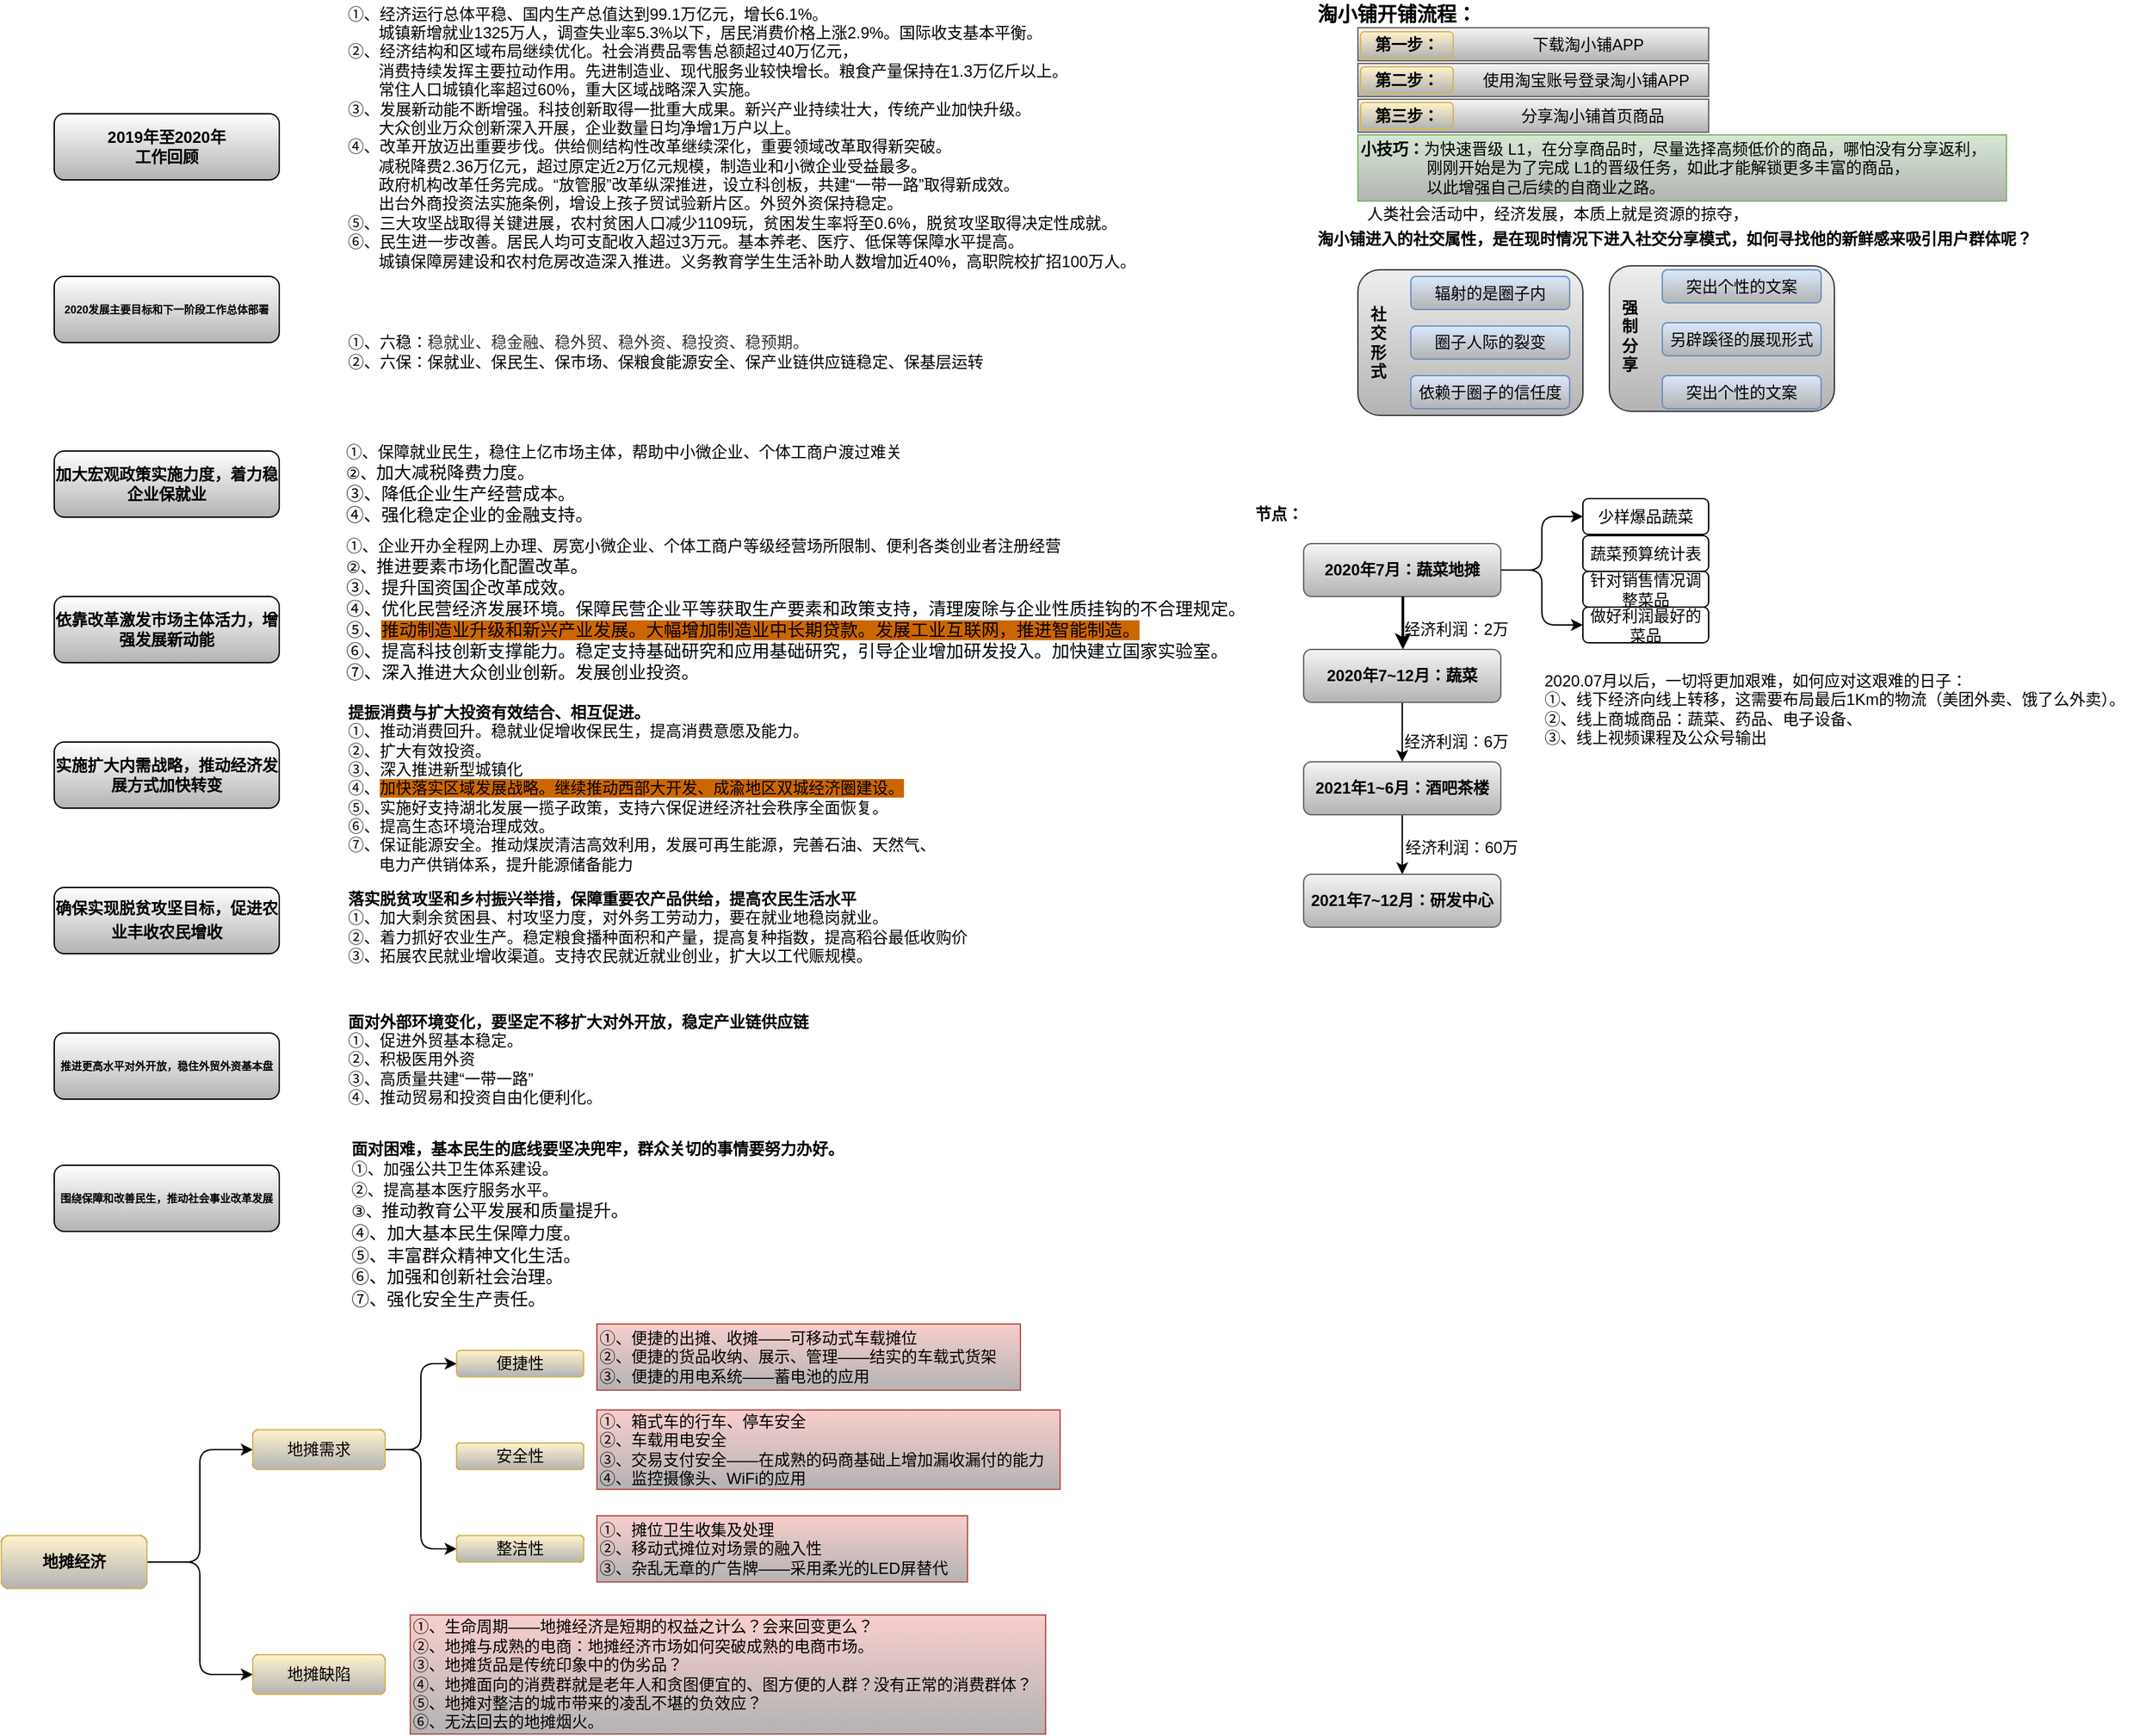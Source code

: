 <mxfile version="13.4.3" type="github">
  <diagram id="1MwcNvDsCMdtUdcm8Kb8" name="第 1 页">
    <mxGraphModel dx="1422" dy="772" grid="1" gridSize="10" guides="1" tooltips="1" connect="1" arrows="1" fold="1" page="1" pageScale="1" pageWidth="827" pageHeight="1169" math="0" shadow="0">
      <root>
        <mxCell id="0" />
        <mxCell id="1" parent="0" />
        <mxCell id="rXQscLowUKTWObVhuTJB-1" value="&amp;nbsp; &amp;nbsp; &amp;nbsp; &amp;nbsp; &amp;nbsp; &amp;nbsp; &amp;nbsp; &amp;nbsp; &amp;nbsp; &amp;nbsp; &amp;nbsp; &amp;nbsp; &amp;nbsp; &amp;nbsp;分享淘小铺首页商品" style="rounded=0;whiteSpace=wrap;html=1;fillColor=#f5f5f5;strokeColor=#666666;gradientColor=#b3b3b3;" parent="1" vertex="1">
          <mxGeometry x="1055" y="164" width="265" height="25" as="geometry" />
        </mxCell>
        <mxCell id="rXQscLowUKTWObVhuTJB-2" value="&amp;nbsp; &amp;nbsp; &amp;nbsp; &amp;nbsp; &amp;nbsp; &amp;nbsp; &amp;nbsp; &amp;nbsp; &amp;nbsp; &amp;nbsp; &amp;nbsp; &amp;nbsp; 使用淘宝账号登录淘小铺APP" style="rounded=0;whiteSpace=wrap;html=1;align=center;fillColor=#f5f5f5;strokeColor=#666666;gradientColor=#b3b3b3;" parent="1" vertex="1">
          <mxGeometry x="1055" y="137" width="265" height="25" as="geometry" />
        </mxCell>
        <mxCell id="rXQscLowUKTWObVhuTJB-3" value="&amp;nbsp; &amp;nbsp; &amp;nbsp; &amp;nbsp; &amp;nbsp; &amp;nbsp; &amp;nbsp; &amp;nbsp; &amp;nbsp; &amp;nbsp; &amp;nbsp; &amp;nbsp; &amp;nbsp;下载淘小铺APP" style="rounded=0;whiteSpace=wrap;html=1;fillColor=#f5f5f5;strokeColor=#666666;gradientColor=#b3b3b3;" parent="1" vertex="1">
          <mxGeometry x="1055" y="110" width="265" height="25" as="geometry" />
        </mxCell>
        <mxCell id="rXQscLowUKTWObVhuTJB-4" value="&lt;div&gt;&lt;div class=&quot;document&quot;&gt;&lt;h6&gt;&lt;span style=&quot;background: transparent ; letter-spacing: 0pt ; vertical-align: baseline&quot;&gt;&lt;font style=&quot;font-size: 12px&quot;&gt;2019年至2020年&lt;br&gt;工作回顾&lt;/font&gt;&lt;/span&gt;&lt;/h6&gt;&lt;/div&gt;&lt;/div&gt;" style="rounded=1;whiteSpace=wrap;html=1;gradientColor=#b3b3b3;" parent="1" vertex="1">
          <mxGeometry x="70" y="175" width="170" height="50" as="geometry" />
        </mxCell>
        <mxCell id="rXQscLowUKTWObVhuTJB-6" value="&lt;div class=&quot;document&quot;&gt;&lt;h6&gt;&lt;div&gt;&lt;div class=&quot;document&quot;&gt;&lt;/div&gt;&lt;/div&gt;&lt;/h6&gt;&lt;h6&gt;&lt;span style=&quot;font-weight: 700 ; font-style: normal ; color: rgb(0 , 0 , 0) ; background: transparent ; letter-spacing: 0pt ; vertical-align: baseline&quot;&gt;&lt;font style=&quot;font-size: 12px&quot;&gt;加大宏观政策实施力度，着力稳企业保就业&lt;/font&gt;&lt;/span&gt;&lt;/h6&gt;&lt;/div&gt;" style="rounded=1;whiteSpace=wrap;html=1;gradientColor=#b3b3b3;" parent="1" vertex="1">
          <mxGeometry x="70" y="430" width="170" height="50" as="geometry" />
        </mxCell>
        <mxCell id="rXQscLowUKTWObVhuTJB-7" value="&lt;div class=&quot;document&quot;&gt;&lt;h6&gt;&lt;div&gt;&lt;div class=&quot;document&quot;&gt;&lt;/div&gt;&lt;/div&gt;&lt;/h6&gt;&lt;h6&gt;&lt;span style=&quot;font-weight: 700 ; font-style: normal ; color: rgb(0 , 0 , 0) ; background: transparent ; letter-spacing: 0pt ; vertical-align: baseline&quot;&gt;&lt;font style=&quot;font-size: 12px&quot;&gt;依靠改革激发市场主体活力，增强发展新动能&lt;/font&gt;&lt;/span&gt;&lt;/h6&gt;&lt;/div&gt;" style="rounded=1;whiteSpace=wrap;html=1;gradientColor=#b3b3b3;" parent="1" vertex="1">
          <mxGeometry x="70" y="540" width="170" height="50" as="geometry" />
        </mxCell>
        <mxCell id="rXQscLowUKTWObVhuTJB-8" value="&lt;div class=&quot;document&quot;&gt;&lt;h6&gt;&lt;div&gt;&lt;div class=&quot;document&quot;&gt;&lt;/div&gt;&lt;/div&gt;&lt;/h6&gt;&lt;h6&gt;&lt;div&gt;&lt;div class=&quot;document&quot;&gt;&lt;/div&gt;&lt;/div&gt;&lt;/h6&gt;&lt;h6&gt;&lt;span style=&quot;font-weight: 700 ; font-style: normal ; color: rgb(0 , 0 , 0) ; background: transparent ; letter-spacing: 0pt ; vertical-align: baseline&quot;&gt;&lt;font style=&quot;font-size: 12px&quot;&gt;实施扩大内需战略，推动经济发展方式加快转变&lt;/font&gt;&lt;/span&gt;&lt;/h6&gt;&lt;/div&gt;" style="rounded=1;whiteSpace=wrap;html=1;gradientColor=#b3b3b3;" parent="1" vertex="1">
          <mxGeometry x="70" y="650" width="170" height="50" as="geometry" />
        </mxCell>
        <mxCell id="rXQscLowUKTWObVhuTJB-9" value="&lt;div class=&quot;document&quot;&gt;&lt;h6&gt;&lt;div&gt;&lt;div class=&quot;document&quot;&gt;&lt;/div&gt;&lt;/div&gt;&lt;/h6&gt;&lt;h6&gt;&lt;div&gt;&lt;div class=&quot;document&quot;&gt;&lt;/div&gt;&lt;/div&gt;&lt;/h6&gt;&lt;h6&gt;&lt;div&gt;&lt;div class=&quot;document&quot;&gt;&lt;/div&gt;&lt;/div&gt;&lt;/h6&gt;&lt;h6&gt;&lt;span style=&quot;font-weight: 700 ; font-style: normal ; color: rgb(0 , 0 , 0) ; background: transparent ; letter-spacing: 0pt ; vertical-align: baseline&quot;&gt;&lt;font style=&quot;font-size: 12px&quot;&gt;确保实现脱贫攻坚目标，促进农业丰收农民增收&lt;/font&gt;&lt;/span&gt;&lt;span style=&quot;font-size: 12pt ; font-family: &amp;#34;microsoft yahei&amp;#34; , , &amp;#34;pingfang sc&amp;#34; , &amp;#34;noto sans cjk sc&amp;#34; , &amp;#34;sf pro&amp;#34; , &amp;#34;roboto&amp;#34; , &amp;#34;droid sans&amp;#34; , &amp;#34;helvetica&amp;#34; , &amp;#34;tahoma&amp;#34; , &amp;#34;arial&amp;#34; , &amp;#34;hiragino sans gb&amp;#34; , &amp;#34;heiti sc&amp;#34; , sans-serif ; font-weight: 700 ; font-style: normal ; color: black ; background: transparent ; letter-spacing: 0pt ; vertical-align: baseline&quot;&gt;&lt;/span&gt;&lt;/h6&gt;&lt;/div&gt;" style="rounded=1;whiteSpace=wrap;html=1;gradientColor=#b3b3b3;" parent="1" vertex="1">
          <mxGeometry x="70" y="760" width="170" height="50" as="geometry" />
        </mxCell>
        <mxCell id="rXQscLowUKTWObVhuTJB-10" value="&lt;div class=&quot;document&quot;&gt;&lt;h6&gt;&lt;div&gt;&lt;div class=&quot;document&quot;&gt;&lt;/div&gt;&lt;/div&gt;&lt;/h6&gt;&lt;h6&gt;&lt;div&gt;&lt;div class=&quot;document&quot;&gt;&lt;/div&gt;&lt;/div&gt;&lt;/h6&gt;&lt;h6&gt;&lt;div&gt;&lt;div class=&quot;document&quot;&gt;&lt;/div&gt;&lt;/div&gt;&lt;/h6&gt;&lt;font style=&quot;font-size: 12px&quot;&gt;&lt;/font&gt;&lt;div&gt;&lt;div class=&quot;document&quot;&gt;&lt;h6&gt;推进更高水平对外开放，稳住外贸外资基本盘&lt;/h6&gt;&lt;/div&gt;&lt;/div&gt;&lt;/div&gt;" style="rounded=1;whiteSpace=wrap;html=1;gradientColor=#b3b3b3;" parent="1" vertex="1">
          <mxGeometry x="70" y="870" width="170" height="50" as="geometry" />
        </mxCell>
        <mxCell id="rXQscLowUKTWObVhuTJB-11" value="&lt;div class=&quot;document&quot;&gt;&lt;h6&gt;&lt;div&gt;&lt;div class=&quot;document&quot;&gt;&lt;/div&gt;&lt;/div&gt;&lt;/h6&gt;&lt;h6&gt;&lt;div&gt;&lt;div class=&quot;document&quot;&gt;&lt;/div&gt;&lt;/div&gt;&lt;/h6&gt;&lt;h6&gt;&lt;div&gt;&lt;div class=&quot;document&quot;&gt;&lt;/div&gt;&lt;/div&gt;&lt;/h6&gt;&lt;font style=&quot;font-size: 12px&quot;&gt;&lt;/font&gt;&lt;div&gt;&lt;div class=&quot;document&quot;&gt;&lt;h6&gt;围绕保障和改善民生，推动社会事业改革发展&lt;/h6&gt;&lt;/div&gt;&lt;/div&gt;&lt;/div&gt;" style="rounded=1;whiteSpace=wrap;html=1;gradientColor=#b3b3b3;" parent="1" vertex="1">
          <mxGeometry x="70" y="970" width="170" height="50" as="geometry" />
        </mxCell>
        <mxCell id="rXQscLowUKTWObVhuTJB-12" value="&amp;nbsp; &amp;nbsp;①、六稳：&lt;span style=&quot;color: rgb(51 , 51 , 51) ; font-family: &amp;#34;arial&amp;#34; ; background-color: rgb(255 , 255 , 255)&quot;&gt;&lt;font style=&quot;font-size: 12px&quot;&gt;稳就业、稳金融、稳外贸、稳外资、稳投资、稳预期。&lt;/font&gt;&lt;/span&gt;&lt;br&gt;&amp;nbsp; &amp;nbsp;②、六保：保就业、保民生、保市场、保粮食能源安全、保产业链供应链稳定、保基层运转" style="text;html=1;align=left;verticalAlign=middle;resizable=0;points=[];autosize=1;gradientColor=#b3b3b3;" parent="1" vertex="1">
          <mxGeometry x="280" y="340" width="510" height="30" as="geometry" />
        </mxCell>
        <mxCell id="rXQscLowUKTWObVhuTJB-13" value="&lt;div style=&quot;text-align: left&quot;&gt;&lt;span&gt;①、保障就业民生，稳住上亿市场主体，帮助中小微企业、个体工商户渡过难关&lt;br&gt;②、&lt;/span&gt;&lt;span style=&quot;background-color: transparent ; font-size: 10pt ; letter-spacing: 0pt ; text-indent: 42.667px&quot;&gt;加大减税降费力度。&lt;/span&gt;&lt;/div&gt;&lt;div style=&quot;text-align: left&quot;&gt;&lt;span style=&quot;background-color: transparent ; font-size: 10pt ; letter-spacing: 0pt ; text-indent: 42.667px&quot;&gt;③、&lt;/span&gt;&lt;span style=&quot;background-color: transparent ; font-size: 10pt ; letter-spacing: 0pt ; text-indent: 42.667px&quot;&gt;降低企业生产经营成本。&lt;/span&gt;&lt;/div&gt;&lt;div style=&quot;text-align: left&quot;&gt;&lt;span style=&quot;background-color: transparent ; font-size: 10pt ; letter-spacing: 0pt ; text-indent: 42.667px&quot;&gt;④、强化稳定企业的金融支持。&lt;/span&gt;&lt;/div&gt;" style="text;html=1;align=center;verticalAlign=middle;resizable=0;points=[];autosize=1;gradientColor=#b3b3b3;" parent="1" vertex="1">
          <mxGeometry x="280" y="425" width="440" height="60" as="geometry" />
        </mxCell>
        <mxCell id="rXQscLowUKTWObVhuTJB-14" value="&lt;div style=&quot;text-align: left&quot;&gt;&lt;span&gt;①、企业开办全程网上办理、房宽小微企业、个体工商户等级经营场所限制、便利各类创业者注册经营&lt;/span&gt;&lt;/div&gt;&lt;div style=&quot;text-align: left&quot;&gt;&lt;span&gt;②、&lt;/span&gt;&lt;span style=&quot;background-color: transparent ; font-size: 10pt ; letter-spacing: 0pt ; text-indent: 42.667px&quot;&gt;推进要素市场化配置改革。&lt;br&gt;③、提升国资国企改革成效。&lt;/span&gt;&lt;/div&gt;&lt;div style=&quot;text-align: left&quot;&gt;&lt;span style=&quot;background-color: transparent ; font-size: 10pt ; letter-spacing: 0pt ; text-indent: 42.667px&quot;&gt;④、优化民营经济发展环境。保障民营企业平等获取生产要素和政策支持，清理废除与企业性质挂钩的不合理规定。&lt;/span&gt;&lt;/div&gt;&lt;div style=&quot;text-align: left&quot;&gt;&lt;span style=&quot;font-size: 10pt ; letter-spacing: 0pt ; text-indent: 42.667px&quot;&gt;⑤、&lt;font style=&quot;background-color: rgb(204 , 102 , 0)&quot;&gt;推动制造业升级和新兴产业发展。大幅增加制造业中长期贷款。发展工业互联网，推进智能制造。&lt;/font&gt;&lt;br&gt;⑥、提高科技创新支撑能力。稳定支持基础研究和应用基础研究，引导企业增加研发投入。加快建立国家实验室。&lt;br&gt;⑦、深入推进大众创业创新。发展创业投资。&lt;/span&gt;&lt;/div&gt;" style="text;html=1;align=center;verticalAlign=middle;resizable=0;points=[];autosize=1;gradientColor=#b3b3b3;" parent="1" vertex="1">
          <mxGeometry x="280" y="500" width="700" height="100" as="geometry" />
        </mxCell>
        <mxCell id="rXQscLowUKTWObVhuTJB-15" value="&lt;b&gt;提振消费与扩大投资有效结合、相互促进。&lt;/b&gt;&lt;br&gt;①、推动消费回升。稳就业促增收保民生，提高消费意愿及能力。&lt;br&gt;②、扩大有效投资。&lt;br&gt;③、深入推进新型城镇化&lt;br&gt;④、&lt;span style=&quot;background-color: rgb(204 , 102 , 0)&quot;&gt;加快落实区域发展战略。继续推动西部大开发、成渝地区双城经济圈建设。&lt;/span&gt;&lt;br&gt;⑤、实施好支持湖北发展一揽子政策，支持六保促进经济社会秩序全面恢复。&lt;br&gt;⑥、提高生态环境治理成效。&lt;br&gt;⑦、保证能源安全。推动煤炭清洁高效利用，发展可再生能源，完善石油、天然气、&lt;br&gt;&amp;nbsp; &amp;nbsp; &amp;nbsp; &amp;nbsp;电力产供销体系，提升能源储备能力" style="text;html=1;align=left;verticalAlign=middle;resizable=0;points=[];autosize=1;gradientColor=#b3b3b3;" parent="1" vertex="1">
          <mxGeometry x="290" y="620" width="460" height="130" as="geometry" />
        </mxCell>
        <mxCell id="rXQscLowUKTWObVhuTJB-16" value="&lt;b&gt;落实脱贫攻坚和乡村振兴举措，保障重要农产品供给，提高农民生活水平&lt;br&gt;&lt;/b&gt;①、加大剩余贫困县、村攻坚力度，对外务工劳动力，要在就业地稳岗就业。&lt;br&gt;②、着力抓好农业生产。稳定粮食播种面积和产量，提高复种指数，提高稻谷最低收购价&lt;br&gt;③、拓展农民就业增收渠道。支持农民就近就业创业，扩大以工代赈规模。" style="text;html=1;align=left;verticalAlign=middle;resizable=0;points=[];autosize=1;gradientColor=#b3b3b3;" parent="1" vertex="1">
          <mxGeometry x="290" y="760" width="480" height="60" as="geometry" />
        </mxCell>
        <mxCell id="rXQscLowUKTWObVhuTJB-17" value="&lt;b&gt;面对外部环境变化，要坚定不移扩大对外开放，稳定产业链供应链&lt;/b&gt;&lt;br&gt;①、促进外贸基本稳定。&lt;br&gt;②、积极医用外资&lt;br&gt;③、高质量共建“一带一路”&lt;br&gt;④、推动贸易和投资自由化便利化。" style="text;html=1;align=left;verticalAlign=middle;resizable=0;points=[];autosize=1;gradientColor=#b3b3b3;" parent="1" vertex="1">
          <mxGeometry x="290" y="850" width="360" height="80" as="geometry" />
        </mxCell>
        <mxCell id="rXQscLowUKTWObVhuTJB-18" value="&lt;div style=&quot;text-align: left&quot;&gt;&lt;span&gt;①、经济运行总体平稳、国内生产总值达到99.1万亿元，增长6.1%。&lt;/span&gt;&lt;/div&gt;&lt;font style=&quot;font-size: 12px&quot;&gt;&lt;div style=&quot;text-align: left&quot;&gt;&lt;span&gt;&amp;nbsp; &amp;nbsp; &amp;nbsp; &amp;nbsp;城镇新增就业1325万人，调查失业率5.3%以下，居民消费价格上涨2.9%。国际收支基本平衡。&lt;/span&gt;&lt;/div&gt;&lt;div style=&quot;text-align: left&quot;&gt;&lt;span&gt;②、经济结构和区域布局继续优化。社会消费品零售总额超过40万亿元，&lt;br&gt;&amp;nbsp; &amp;nbsp; &amp;nbsp; &amp;nbsp;消费持续发挥主要拉动作用。先进制造业、现代服务业较快增长。粮食产量保持在1.3万亿斤以上。&lt;br&gt;&amp;nbsp; &amp;nbsp; &amp;nbsp; &amp;nbsp;常住人口城镇化率超过60%，重大区域战略深入实施。&lt;br&gt;③、发展新动能不断增强。科技创新取得一批重大成果。新兴产业持续壮大，传统产业加快升级。&lt;br&gt;&amp;nbsp; &amp;nbsp; &amp;nbsp; &amp;nbsp;大众创业万众创新深入开展，企业数量日均净增1万户以上。&lt;/span&gt;&lt;/div&gt;&lt;div style=&quot;text-align: left&quot;&gt;&lt;span&gt;④、改革开放迈出重要步伐。供给侧结构性改革继续深化，重要领域改革取得新突破。&lt;/span&gt;&lt;/div&gt;&lt;div style=&quot;text-align: left&quot;&gt;&lt;span&gt;&amp;nbsp; &amp;nbsp; &amp;nbsp; &amp;nbsp;减税降费2.36万亿元，超过原定近2万亿元规模，制造业和小微企业受益最多。&lt;br&gt;&amp;nbsp; &amp;nbsp; &amp;nbsp; &amp;nbsp;政府机构改革任务完成。“放管服”改革纵深推进，设立科创板，共建“一带一路”取得新成效。&lt;/span&gt;&lt;/div&gt;&lt;div style=&quot;text-align: left&quot;&gt;&lt;span&gt;&amp;nbsp; &amp;nbsp; &amp;nbsp; &amp;nbsp;出台外商投资法实施条例，增设上孩子贸试验新片区。外贸外资保持稳定。&lt;/span&gt;&lt;/div&gt;&lt;div style=&quot;text-align: left&quot;&gt;&lt;span&gt;⑤、三大攻坚战取得关键进展，农村贫困人口减少1109玩，贫困发生率将至0.6%，脱贫攻坚取得决定性成就。&lt;/span&gt;&lt;/div&gt;&lt;div style=&quot;text-align: left&quot;&gt;&lt;span&gt;⑥、民生进一步改善。居民人均可支配收入超过3万元。基本养老、医疗、低保等保障水平提高。&lt;/span&gt;&lt;/div&gt;&lt;div style=&quot;text-align: left&quot;&gt;&lt;span&gt;&amp;nbsp; &amp;nbsp; &amp;nbsp; &amp;nbsp;城镇保障房建设和农村危房改造深入推进。义务教育学生生活补助人数增加近40%，高职院校扩招100万人。&lt;/span&gt;&lt;/div&gt;&lt;div style=&quot;text-align: left&quot;&gt;&lt;span&gt;&lt;br&gt;&lt;/span&gt;&lt;/div&gt;&lt;/font&gt;" style="text;html=1;align=center;verticalAlign=middle;resizable=0;points=[];autosize=1;gradientColor=#b3b3b3;" parent="1" vertex="1">
          <mxGeometry x="284" y="90" width="610" height="220" as="geometry" />
        </mxCell>
        <mxCell id="rXQscLowUKTWObVhuTJB-19" value="&lt;div class=&quot;document&quot;&gt;&lt;p class=&quot;paragraph text-align-type-left pap-line-1.3 pap-line-rule-auto pap-spacing-before-0pt pap-spacing-after-0pt pap-firstline-indent-32pt&quot; style=&quot;line-height: 130% ; margin-top: 0px ; margin-bottom: 0px ; text-indent: 42.667px&quot;&gt;&lt;span style=&quot;background: transparent ; letter-spacing: 0pt ; vertical-align: baseline&quot;&gt;&lt;b&gt;&lt;font style=&quot;font-size: 12px&quot;&gt;面对困难，基本民生的底线要坚决兜牢，群众关切的事情要努力办好。&lt;/font&gt;&lt;/b&gt;&lt;/span&gt;&lt;/p&gt;&lt;p class=&quot;paragraph text-align-type-left pap-line-1.3 pap-line-rule-auto pap-spacing-before-0pt pap-spacing-after-0pt pap-firstline-indent-32pt&quot; style=&quot;line-height: 130% ; margin-top: 0px ; margin-bottom: 0px ; text-indent: 42.667px&quot;&gt;&lt;span style=&quot;background: transparent ; letter-spacing: 0pt ; vertical-align: baseline&quot;&gt;&lt;font style=&quot;font-size: 12px&quot;&gt;①、加强公共卫生体系建设。&lt;/font&gt;&lt;/span&gt;&lt;/p&gt;&lt;p class=&quot;paragraph text-align-type-left pap-line-1.3 pap-line-rule-auto pap-spacing-before-0pt pap-spacing-after-0pt pap-firstline-indent-32pt&quot; style=&quot;line-height: 130% ; margin-top: 0px ; margin-bottom: 0px ; text-indent: 42.667px&quot;&gt;&lt;span style=&quot;background: transparent ; letter-spacing: 0pt ; vertical-align: baseline&quot;&gt;&lt;font style=&quot;font-size: 12px&quot;&gt;②、提高基本医疗服务水平。&lt;/font&gt;&lt;/span&gt;&lt;/p&gt;&lt;p class=&quot;paragraph text-align-type-left pap-line-1.3 pap-line-rule-auto pap-spacing-before-0pt pap-spacing-after-0pt pap-firstline-indent-32pt&quot; style=&quot;line-height: 130% ; margin-top: 0px ; margin-bottom: 0px ; text-indent: 42.667px&quot;&gt;③、&lt;span style=&quot;background-color: transparent ; font-size: 10pt ; letter-spacing: 0pt ; text-indent: 42.667px&quot;&gt;推动教育公平发展和质量提升。&lt;/span&gt;&lt;/p&gt;&lt;p class=&quot;paragraph text-align-type-left pap-line-1.3 pap-line-rule-auto pap-spacing-before-0pt pap-spacing-after-0pt pap-firstline-indent-32pt&quot; style=&quot;line-height: 130% ; margin-top: 0px ; margin-bottom: 0px ; text-indent: 42.667px&quot;&gt;&lt;span style=&quot;background-color: transparent ; font-size: 10pt ; letter-spacing: 0pt ; text-indent: 42.667px&quot;&gt;④、&lt;/span&gt;&lt;span style=&quot;background-color: transparent ; font-size: 10pt ; letter-spacing: 0pt ; text-indent: 42.667px&quot;&gt;加大基本民生保障力度。&lt;/span&gt;&lt;/p&gt;&lt;p class=&quot;paragraph text-align-type-left pap-line-1.3 pap-line-rule-auto pap-spacing-before-0pt pap-spacing-after-0pt pap-firstline-indent-32pt&quot; style=&quot;line-height: 130% ; margin-top: 0px ; margin-bottom: 0px ; text-indent: 42.667px&quot;&gt;&lt;span style=&quot;background-color: transparent ; font-size: 10pt ; letter-spacing: 0pt ; text-indent: 42.667px&quot;&gt;⑤、&lt;/span&gt;&lt;span style=&quot;background-color: transparent ; font-size: 10pt ; letter-spacing: 0pt ; text-indent: 42.667px&quot;&gt;丰富群众精神文化生活。&lt;/span&gt;&lt;/p&gt;&lt;p class=&quot;paragraph text-align-type-left pap-line-1.3 pap-line-rule-auto pap-spacing-before-0pt pap-spacing-after-0pt pap-firstline-indent-32pt&quot; style=&quot;line-height: 130% ; margin-top: 0px ; margin-bottom: 0px ; text-indent: 42.667px&quot;&gt;&lt;span style=&quot;background-color: transparent ; font-size: 10pt ; letter-spacing: 0pt ; text-indent: 42.667px&quot;&gt;⑥、加强和创新社会治理。&lt;/span&gt;&lt;/p&gt;&lt;p class=&quot;paragraph text-align-type-left pap-line-1.3 pap-line-rule-auto pap-spacing-before-0pt pap-spacing-after-0pt pap-firstline-indent-32pt&quot; style=&quot;line-height: 130% ; margin-top: 0px ; margin-bottom: 0px ; text-indent: 42.667px&quot;&gt;&lt;span style=&quot;background-color: transparent ; font-size: 10pt ; letter-spacing: 0pt ; text-indent: 42.667px&quot;&gt;⑦、强化安全生产责任。&lt;/span&gt;&lt;/p&gt;&lt;/div&gt;" style="text;html=1;align=left;verticalAlign=middle;resizable=0;points=[];autosize=1;gradientColor=#b3b3b3;" parent="1" vertex="1">
          <mxGeometry x="250" y="950" width="430" height="130" as="geometry" />
        </mxCell>
        <mxCell id="rXQscLowUKTWObVhuTJB-20" value="地摊经济" style="rounded=1;whiteSpace=wrap;html=1;fontStyle=1;gradientColor=#b3b3b3;" parent="1" vertex="1">
          <mxGeometry x="30" y="1250" width="110" height="40" as="geometry" />
        </mxCell>
        <mxCell id="rXQscLowUKTWObVhuTJB-21" value="地摊需求" style="rounded=1;whiteSpace=wrap;html=1;gradientColor=#b3b3b3;" parent="1" vertex="1">
          <mxGeometry x="220" y="1170" width="100" height="30" as="geometry" />
        </mxCell>
        <mxCell id="rXQscLowUKTWObVhuTJB-22" value="地摊缺陷" style="rounded=1;whiteSpace=wrap;html=1;gradientColor=#b3b3b3;" parent="1" vertex="1">
          <mxGeometry x="220" y="1340" width="100" height="30" as="geometry" />
        </mxCell>
        <mxCell id="rXQscLowUKTWObVhuTJB-23" value="便捷性" style="rounded=1;whiteSpace=wrap;html=1;fillColor=#fff2cc;strokeColor=#d6b656;gradientColor=#b3b3b3;" parent="1" vertex="1">
          <mxGeometry x="374" y="1110" width="96" height="20" as="geometry" />
        </mxCell>
        <mxCell id="rXQscLowUKTWObVhuTJB-24" value="安全性" style="rounded=1;whiteSpace=wrap;html=1;gradientColor=#b3b3b3;" parent="1" vertex="1">
          <mxGeometry x="374" y="1180" width="96" height="20" as="geometry" />
        </mxCell>
        <mxCell id="rXQscLowUKTWObVhuTJB-25" value="整洁性" style="rounded=1;whiteSpace=wrap;html=1;gradientColor=#b3b3b3;" parent="1" vertex="1">
          <mxGeometry x="374" y="1250" width="96" height="20" as="geometry" />
        </mxCell>
        <mxCell id="rXQscLowUKTWObVhuTJB-26" value="①、便捷的出摊、收摊——可移动式车载摊位&lt;br&gt;②、便捷的货品收纳、展示、管理——结实的车载式货架&lt;br&gt;③、便捷的用电系统——蓄电池的应用" style="text;html=1;align=left;verticalAlign=middle;resizable=0;points=[];autosize=1;gradientColor=#b3b3b3;" parent="1" vertex="1">
          <mxGeometry x="480" y="1090" width="320" height="50" as="geometry" />
        </mxCell>
        <mxCell id="rXQscLowUKTWObVhuTJB-27" value="①、箱式车的行车、停车安全&lt;br&gt;②、车载用电安全&lt;br&gt;③、交易支付安全——在成熟的码商基础上增加漏收漏付的能力&lt;br&gt;④、监控摄像头、WiFi的应用" style="text;html=1;align=left;verticalAlign=middle;resizable=0;points=[];autosize=1;gradientColor=#b3b3b3;" parent="1" vertex="1">
          <mxGeometry x="480" y="1155" width="350" height="60" as="geometry" />
        </mxCell>
        <mxCell id="rXQscLowUKTWObVhuTJB-28" value="①、摊位卫生收集及处理&lt;br&gt;②、移动式摊位对场景的融入性&lt;br&gt;③、杂乱无章的广告牌——采用柔光的LED屏替代" style="text;html=1;align=left;verticalAlign=middle;resizable=0;points=[];autosize=1;fillColor=#f8cecc;strokeColor=#b85450;gradientColor=#b3b3b3;" parent="1" vertex="1">
          <mxGeometry x="480" y="1235" width="280" height="50" as="geometry" />
        </mxCell>
        <mxCell id="rXQscLowUKTWObVhuTJB-29" value="①、生命周期——地摊经济是短期的权益之计么？会来回变更么？&lt;br&gt;②、地摊与成熟的电商：地摊经济市场如何突破成熟的电商市场。&lt;br&gt;③、地摊货品是传统印象中的伪劣品？&lt;br&gt;④、地摊面向的消费群就是老年人和贪图便宜的、图方便的人群？没有正常的消费群体？&lt;br&gt;⑤、地摊对整洁的城市带来的凌乱不堪的负效应？&lt;br&gt;⑥、无法回去的地摊烟火。" style="text;html=1;align=left;verticalAlign=middle;resizable=0;points=[];autosize=1;fillColor=#f8cecc;strokeColor=#b85450;gradientColor=#b3b3b3;" parent="1" vertex="1">
          <mxGeometry x="339" y="1310" width="480" height="90" as="geometry" />
        </mxCell>
        <mxCell id="rXQscLowUKTWObVhuTJB-30" value="" style="edgeStyle=elbowEdgeStyle;elbow=horizontal;endArrow=classic;html=1;exitX=1;exitY=0.5;exitDx=0;exitDy=0;entryX=0;entryY=0.5;entryDx=0;entryDy=0;gradientColor=#b3b3b3;" parent="1" source="rXQscLowUKTWObVhuTJB-20" target="rXQscLowUKTWObVhuTJB-21" edge="1">
          <mxGeometry width="50" height="50" relative="1" as="geometry">
            <mxPoint x="130" y="1280" as="sourcePoint" />
            <mxPoint x="180" y="1230" as="targetPoint" />
          </mxGeometry>
        </mxCell>
        <mxCell id="rXQscLowUKTWObVhuTJB-31" value="" style="edgeStyle=elbowEdgeStyle;elbow=horizontal;endArrow=classic;html=1;exitX=1;exitY=0.5;exitDx=0;exitDy=0;entryX=0;entryY=0.5;entryDx=0;entryDy=0;gradientColor=#b3b3b3;" parent="1" source="rXQscLowUKTWObVhuTJB-20" target="rXQscLowUKTWObVhuTJB-22" edge="1">
          <mxGeometry width="50" height="50" relative="1" as="geometry">
            <mxPoint x="150" y="1280" as="sourcePoint" />
            <mxPoint x="230" y="1195" as="targetPoint" />
          </mxGeometry>
        </mxCell>
        <mxCell id="rXQscLowUKTWObVhuTJB-32" value="" style="edgeStyle=elbowEdgeStyle;elbow=horizontal;endArrow=classic;html=1;exitX=1;exitY=0.5;exitDx=0;exitDy=0;entryX=0;entryY=0.5;entryDx=0;entryDy=0;gradientColor=#b3b3b3;" parent="1" source="rXQscLowUKTWObVhuTJB-21" target="rXQscLowUKTWObVhuTJB-23" edge="1">
          <mxGeometry width="50" height="50" relative="1" as="geometry">
            <mxPoint x="160" y="1290" as="sourcePoint" />
            <mxPoint x="240" y="1205" as="targetPoint" />
          </mxGeometry>
        </mxCell>
        <mxCell id="rXQscLowUKTWObVhuTJB-33" value="" style="edgeStyle=elbowEdgeStyle;elbow=horizontal;endArrow=classic;html=1;exitX=1;exitY=0.5;exitDx=0;exitDy=0;entryX=0;entryY=0.5;entryDx=0;entryDy=0;gradientColor=#b3b3b3;" parent="1" source="rXQscLowUKTWObVhuTJB-21" target="rXQscLowUKTWObVhuTJB-25" edge="1">
          <mxGeometry width="50" height="50" relative="1" as="geometry">
            <mxPoint x="330" y="1195" as="sourcePoint" />
            <mxPoint x="384" y="1130" as="targetPoint" />
          </mxGeometry>
        </mxCell>
        <mxCell id="rXQscLowUKTWObVhuTJB-34" value="&lt;b&gt;第一步：&lt;/b&gt;" style="rounded=1;whiteSpace=wrap;html=1;fillColor=#fff2cc;strokeColor=#d6b656;gradientColor=#b3b3b3;" parent="1" vertex="1">
          <mxGeometry x="1057" y="113" width="70" height="20" as="geometry" />
        </mxCell>
        <mxCell id="rXQscLowUKTWObVhuTJB-35" value="&lt;font style=&quot;vertical-align: inherit&quot;&gt;&lt;font style=&quot;vertical-align: inherit&quot;&gt;&lt;b&gt;&lt;font style=&quot;vertical-align: inherit&quot;&gt;&lt;font style=&quot;vertical-align: inherit&quot;&gt;淘小铺开铺流程：&lt;/font&gt;&lt;/font&gt;&lt;/b&gt;&lt;/font&gt;&lt;/font&gt;" style="text;html=1;align=center;verticalAlign=middle;resizable=0;points=[];autosize=1;fontSize=15;gradientColor=#b3b3b3;" parent="1" vertex="1">
          <mxGeometry x="1029" y="89" width="110" height="20" as="geometry" />
        </mxCell>
        <mxCell id="rXQscLowUKTWObVhuTJB-36" value="第二步：" style="rounded=1;whiteSpace=wrap;html=1;fillColor=#fff2cc;strokeColor=#d6b656;fontStyle=1;gradientColor=#b3b3b3;" parent="1" vertex="1">
          <mxGeometry x="1057" y="139.5" width="70" height="20" as="geometry" />
        </mxCell>
        <mxCell id="rXQscLowUKTWObVhuTJB-37" value="第三步：" style="rounded=1;whiteSpace=wrap;html=1;fillColor=#fff2cc;strokeColor=#d6b656;fontStyle=1;gradientColor=#b3b3b3;" parent="1" vertex="1">
          <mxGeometry x="1057" y="166.5" width="70" height="20" as="geometry" />
        </mxCell>
        <mxCell id="rXQscLowUKTWObVhuTJB-38" value="&lt;b&gt;小技巧：&lt;/b&gt;为快速晋级 L1，在分享商品时，尽量选择高频低价的商品，哪怕没有分享返利，&lt;br&gt;&amp;nbsp; &amp;nbsp; &amp;nbsp; &amp;nbsp; &amp;nbsp; &amp;nbsp; &amp;nbsp; &amp;nbsp;刚刚开始是为了完成 L1的晋级任务，如此才能解锁更多丰富的商品，&lt;br&gt;&amp;nbsp; &amp;nbsp; &amp;nbsp; &amp;nbsp; &amp;nbsp; &amp;nbsp; &amp;nbsp; &amp;nbsp;以此增强自己后续的自商业之路。" style="text;html=1;align=left;verticalAlign=middle;resizable=0;points=[];autosize=1;fillColor=#d5e8d4;strokeColor=#82b366;gradientColor=#b3b3b3;" parent="1" vertex="1">
          <mxGeometry x="1055" y="191" width="490" height="50" as="geometry" />
        </mxCell>
        <mxCell id="rXQscLowUKTWObVhuTJB-39" value="&lt;b&gt;淘小铺进入的社交属性，是在现时情况下进入社交分享模式，如何寻找他的新鲜感来吸引用户群体呢？&lt;/b&gt;&lt;br&gt;" style="text;html=1;align=center;verticalAlign=middle;resizable=0;points=[];autosize=1;gradientColor=#b3b3b3;" parent="1" vertex="1">
          <mxGeometry x="1014" y="260" width="560" height="20" as="geometry" />
        </mxCell>
        <mxCell id="rXQscLowUKTWObVhuTJB-40" value="" style="rounded=1;whiteSpace=wrap;html=1;fillColor=#eeeeee;strokeColor=#36393d;gradientColor=#b3b3b3;" parent="1" vertex="1">
          <mxGeometry x="1245" y="290" width="170" height="110" as="geometry" />
        </mxCell>
        <mxCell id="rXQscLowUKTWObVhuTJB-41" value="突出个性的文案" style="rounded=1;whiteSpace=wrap;html=1;fillColor=#dae8fc;strokeColor=#6c8ebf;gradientColor=#b3b3b3;" parent="1" vertex="1">
          <mxGeometry x="1285" y="293" width="120" height="25" as="geometry" />
        </mxCell>
        <mxCell id="rXQscLowUKTWObVhuTJB-42" value="另辟蹊径的展现形式" style="rounded=1;whiteSpace=wrap;html=1;fillColor=#dae8fc;strokeColor=#6c8ebf;gradientColor=#b3b3b3;" parent="1" vertex="1">
          <mxGeometry x="1285" y="333" width="120" height="25" as="geometry" />
        </mxCell>
        <mxCell id="rXQscLowUKTWObVhuTJB-43" value="突出个性的文案" style="rounded=1;whiteSpace=wrap;html=1;fillColor=#dae8fc;strokeColor=#6c8ebf;gradientColor=#b3b3b3;" parent="1" vertex="1">
          <mxGeometry x="1285" y="373" width="120" height="25" as="geometry" />
        </mxCell>
        <mxCell id="rXQscLowUKTWObVhuTJB-44" value="地摊经济" style="rounded=1;whiteSpace=wrap;html=1;fontStyle=1;fillColor=#fff2cc;strokeColor=#d6b656;gradientColor=#b3b3b3;" parent="1" vertex="1">
          <mxGeometry x="30" y="1250" width="110" height="40" as="geometry" />
        </mxCell>
        <mxCell id="rXQscLowUKTWObVhuTJB-45" value="地摊需求" style="rounded=1;whiteSpace=wrap;html=1;fillColor=#fff2cc;strokeColor=#d6b656;gradientColor=#b3b3b3;" parent="1" vertex="1">
          <mxGeometry x="220" y="1170" width="100" height="30" as="geometry" />
        </mxCell>
        <mxCell id="rXQscLowUKTWObVhuTJB-46" value="地摊缺陷" style="rounded=1;whiteSpace=wrap;html=1;fillColor=#fff2cc;strokeColor=#d6b656;gradientColor=#b3b3b3;" parent="1" vertex="1">
          <mxGeometry x="220" y="1340" width="100" height="30" as="geometry" />
        </mxCell>
        <mxCell id="rXQscLowUKTWObVhuTJB-47" value="整洁性" style="rounded=1;whiteSpace=wrap;html=1;fillColor=#fff2cc;strokeColor=#d6b656;gradientColor=#b3b3b3;" parent="1" vertex="1">
          <mxGeometry x="374" y="1250" width="96" height="20" as="geometry" />
        </mxCell>
        <mxCell id="rXQscLowUKTWObVhuTJB-48" value="安全性" style="rounded=1;whiteSpace=wrap;html=1;fillColor=#fff2cc;strokeColor=#d6b656;gradientColor=#b3b3b3;" parent="1" vertex="1">
          <mxGeometry x="374" y="1180" width="96" height="20" as="geometry" />
        </mxCell>
        <mxCell id="rXQscLowUKTWObVhuTJB-49" value="①、便捷的出摊、收摊——可移动式车载摊位&lt;br&gt;②、便捷的货品收纳、展示、管理——结实的车载式货架&lt;br&gt;③、便捷的用电系统——蓄电池的应用" style="text;html=1;align=left;verticalAlign=middle;resizable=0;points=[];autosize=1;fillColor=#f8cecc;strokeColor=#b85450;gradientColor=#b3b3b3;" parent="1" vertex="1">
          <mxGeometry x="480" y="1090" width="320" height="50" as="geometry" />
        </mxCell>
        <mxCell id="rXQscLowUKTWObVhuTJB-50" value="①、箱式车的行车、停车安全&lt;br&gt;②、车载用电安全&lt;br&gt;③、交易支付安全——在成熟的码商基础上增加漏收漏付的能力&lt;br&gt;④、监控摄像头、WiFi的应用" style="text;html=1;align=left;verticalAlign=middle;resizable=0;points=[];autosize=1;fillColor=#f8cecc;strokeColor=#b85450;gradientColor=#b3b3b3;" parent="1" vertex="1">
          <mxGeometry x="480" y="1155" width="350" height="60" as="geometry" />
        </mxCell>
        <mxCell id="rXQscLowUKTWObVhuTJB-51" value="&lt;span&gt;&lt;b&gt;强&lt;br&gt;制&lt;br&gt;分&lt;br&gt;享&lt;/b&gt;&lt;/span&gt;" style="text;html=1;align=center;verticalAlign=middle;resizable=0;points=[];autosize=1;gradientColor=#b3b3b3;" parent="1" vertex="1">
          <mxGeometry x="1245" y="313" width="30" height="60" as="geometry" />
        </mxCell>
        <mxCell id="rXQscLowUKTWObVhuTJB-52" value="" style="rounded=1;whiteSpace=wrap;html=1;fillColor=#eeeeee;strokeColor=#36393d;gradientColor=#b3b3b3;" parent="1" vertex="1">
          <mxGeometry x="1055" y="293" width="170" height="110" as="geometry" />
        </mxCell>
        <mxCell id="rXQscLowUKTWObVhuTJB-53" value="辐射的是圈子内" style="rounded=1;whiteSpace=wrap;html=1;fillColor=#dae8fc;strokeColor=#6c8ebf;gradientColor=#b3b3b3;" parent="1" vertex="1">
          <mxGeometry x="1095" y="298" width="120" height="25" as="geometry" />
        </mxCell>
        <mxCell id="rXQscLowUKTWObVhuTJB-54" value="圈子人际的裂变" style="rounded=1;whiteSpace=wrap;html=1;fillColor=#dae8fc;strokeColor=#6c8ebf;gradientColor=#b3b3b3;" parent="1" vertex="1">
          <mxGeometry x="1095" y="335.5" width="120" height="25" as="geometry" />
        </mxCell>
        <mxCell id="rXQscLowUKTWObVhuTJB-55" value="依赖于圈子的信任度" style="rounded=1;whiteSpace=wrap;html=1;fillColor=#dae8fc;strokeColor=#6c8ebf;gradientColor=#b3b3b3;" parent="1" vertex="1">
          <mxGeometry x="1095" y="373" width="120" height="25" as="geometry" />
        </mxCell>
        <mxCell id="rXQscLowUKTWObVhuTJB-56" value="&lt;span&gt;&lt;b&gt;社&lt;br&gt;交&lt;br&gt;形&lt;br&gt;式&lt;/b&gt;&lt;/span&gt;" style="text;html=1;align=center;verticalAlign=middle;resizable=0;points=[];autosize=1;gradientColor=#b3b3b3;" parent="1" vertex="1">
          <mxGeometry x="1055" y="318" width="30" height="60" as="geometry" />
        </mxCell>
        <mxCell id="rXQscLowUKTWObVhuTJB-59" value="&lt;div&gt;&lt;div class=&quot;document&quot;&gt;&lt;h6&gt;2020发展主要目标和下一阶段工作总体部署&lt;/h6&gt;&lt;/div&gt;&lt;/div&gt;" style="rounded=1;whiteSpace=wrap;html=1;gradientColor=#b3b3b3;" parent="1" vertex="1">
          <mxGeometry x="70" y="298" width="170" height="50" as="geometry" />
        </mxCell>
        <mxCell id="rXQscLowUKTWObVhuTJB-60" value="人类社会活动中，经济发展，本质上就是资源的掠夺，" style="text;html=1;align=left;verticalAlign=middle;resizable=0;points=[];autosize=1;" parent="1" vertex="1">
          <mxGeometry x="1060" y="241" width="300" height="20" as="geometry" />
        </mxCell>
        <mxCell id="AC7Dl-0hJVLVgFuC7Mdc-1" value="节点：" style="text;html=1;align=center;verticalAlign=middle;resizable=0;points=[];autosize=1;fontStyle=1" parent="1" vertex="1">
          <mxGeometry x="970" y="468" width="50" height="20" as="geometry" />
        </mxCell>
        <mxCell id="AC7Dl-0hJVLVgFuC7Mdc-4" value="" style="edgeStyle=orthogonalEdgeStyle;rounded=0;orthogonalLoop=1;jettySize=auto;html=1;" parent="1" source="AC7Dl-0hJVLVgFuC7Mdc-2" target="AC7Dl-0hJVLVgFuC7Mdc-3" edge="1">
          <mxGeometry relative="1" as="geometry" />
        </mxCell>
        <mxCell id="AC7Dl-0hJVLVgFuC7Mdc-2" value="2020年7~12月：蔬菜" style="rounded=1;whiteSpace=wrap;html=1;fontStyle=1;gradientColor=#b3b3b3;fillColor=#f5f5f5;strokeColor=#666666;" parent="1" vertex="1">
          <mxGeometry x="1014" y="580" width="149" height="40" as="geometry" />
        </mxCell>
        <mxCell id="AC7Dl-0hJVLVgFuC7Mdc-9" value="2020年7月：蔬菜地摊" style="rounded=1;whiteSpace=wrap;html=1;fontStyle=1;gradientColor=#b3b3b3;fillColor=#f5f5f5;strokeColor=#666666;" parent="1" vertex="1">
          <mxGeometry x="1014" y="500" width="149" height="40" as="geometry" />
        </mxCell>
        <mxCell id="AC7Dl-0hJVLVgFuC7Mdc-6" value="" style="edgeStyle=orthogonalEdgeStyle;rounded=0;orthogonalLoop=1;jettySize=auto;html=1;" parent="1" source="AC7Dl-0hJVLVgFuC7Mdc-3" target="AC7Dl-0hJVLVgFuC7Mdc-5" edge="1">
          <mxGeometry relative="1" as="geometry" />
        </mxCell>
        <mxCell id="AC7Dl-0hJVLVgFuC7Mdc-3" value="2021年1~6月：酒吧茶楼" style="rounded=1;whiteSpace=wrap;html=1;fontStyle=1;gradientColor=#b3b3b3;fillColor=#f5f5f5;strokeColor=#666666;" parent="1" vertex="1">
          <mxGeometry x="1014" y="665" width="149" height="40" as="geometry" />
        </mxCell>
        <mxCell id="AC7Dl-0hJVLVgFuC7Mdc-5" value="2021年7~12月：研发中心" style="rounded=1;whiteSpace=wrap;html=1;fontStyle=1;gradientColor=#b3b3b3;fillColor=#f5f5f5;strokeColor=#666666;" parent="1" vertex="1">
          <mxGeometry x="1014" y="750" width="149" height="40" as="geometry" />
        </mxCell>
        <mxCell id="AC7Dl-0hJVLVgFuC7Mdc-7" value="经济利润：6万" style="text;html=1;align=center;verticalAlign=middle;resizable=0;points=[];autosize=1;" parent="1" vertex="1">
          <mxGeometry x="1084" y="640" width="90" height="20" as="geometry" />
        </mxCell>
        <mxCell id="AC7Dl-0hJVLVgFuC7Mdc-8" value="经济利润：60万" style="text;html=1;align=center;verticalAlign=middle;resizable=0;points=[];autosize=1;" parent="1" vertex="1">
          <mxGeometry x="1083" y="720" width="100" height="20" as="geometry" />
        </mxCell>
        <mxCell id="AC7Dl-0hJVLVgFuC7Mdc-11" value="" style="edgeStyle=orthogonalEdgeStyle;rounded=0;orthogonalLoop=1;jettySize=auto;html=1;fontStyle=0;strokeWidth=2;" parent="1" source="AC7Dl-0hJVLVgFuC7Mdc-9" edge="1">
          <mxGeometry relative="1" as="geometry">
            <mxPoint x="1098.5" y="715" as="sourcePoint" />
            <mxPoint x="1089" y="580" as="targetPoint" />
            <Array as="points">
              <mxPoint x="1089" y="525" />
              <mxPoint x="1089" y="525" />
            </Array>
          </mxGeometry>
        </mxCell>
        <mxCell id="AC7Dl-0hJVLVgFuC7Mdc-12" value="经济利润：2万" style="text;html=1;align=center;verticalAlign=middle;resizable=0;points=[];autosize=1;" parent="1" vertex="1">
          <mxGeometry x="1084" y="555" width="90" height="20" as="geometry" />
        </mxCell>
        <mxCell id="AC7Dl-0hJVLVgFuC7Mdc-13" value="" style="edgeStyle=elbowEdgeStyle;elbow=horizontal;endArrow=classic;html=1;strokeWidth=1;exitX=1;exitY=0.5;exitDx=0;exitDy=0;entryX=0;entryY=0.5;entryDx=0;entryDy=0;" parent="1" source="AC7Dl-0hJVLVgFuC7Mdc-9" target="AC7Dl-0hJVLVgFuC7Mdc-15" edge="1">
          <mxGeometry width="50" height="50" relative="1" as="geometry">
            <mxPoint x="1190" y="540" as="sourcePoint" />
            <mxPoint x="1220" y="420" as="targetPoint" />
          </mxGeometry>
        </mxCell>
        <mxCell id="AC7Dl-0hJVLVgFuC7Mdc-14" value="" style="edgeStyle=elbowEdgeStyle;elbow=horizontal;endArrow=classic;html=1;strokeWidth=1;exitX=1;exitY=0.5;exitDx=0;exitDy=0;entryX=0;entryY=0.5;entryDx=0;entryDy=0;" parent="1" source="AC7Dl-0hJVLVgFuC7Mdc-9" target="AC7Dl-0hJVLVgFuC7Mdc-18" edge="1">
          <mxGeometry width="50" height="50" relative="1" as="geometry">
            <mxPoint x="1173" y="530" as="sourcePoint" />
            <mxPoint x="1220" y="560" as="targetPoint" />
          </mxGeometry>
        </mxCell>
        <mxCell id="AC7Dl-0hJVLVgFuC7Mdc-15" value="少样爆品蔬菜" style="rounded=1;whiteSpace=wrap;html=1;" parent="1" vertex="1">
          <mxGeometry x="1225" y="466" width="95" height="27" as="geometry" />
        </mxCell>
        <mxCell id="AC7Dl-0hJVLVgFuC7Mdc-16" value="蔬菜预算统计表" style="rounded=1;whiteSpace=wrap;html=1;" parent="1" vertex="1">
          <mxGeometry x="1225" y="494" width="95" height="27" as="geometry" />
        </mxCell>
        <mxCell id="AC7Dl-0hJVLVgFuC7Mdc-17" value="针对销售情况调整菜品" style="rounded=1;whiteSpace=wrap;html=1;" parent="1" vertex="1">
          <mxGeometry x="1225" y="521" width="95" height="27" as="geometry" />
        </mxCell>
        <mxCell id="AC7Dl-0hJVLVgFuC7Mdc-18" value="做好利润最好的菜品" style="rounded=1;whiteSpace=wrap;html=1;" parent="1" vertex="1">
          <mxGeometry x="1225" y="548" width="95" height="27" as="geometry" />
        </mxCell>
        <mxCell id="2" value="2020.07月以后，一切将更加艰难，如何应对这艰难的日子：&lt;br&gt;①、线下经济向线上转移，这需要布局最后1Km的物流（美团外卖、饿了么外卖）。&lt;br&gt;②、线上商城商品：蔬菜、药品、电子设备、&lt;br&gt;③、线上视频课程及公众号输出" style="text;html=1;align=left;verticalAlign=middle;resizable=0;points=[];autosize=1;" parent="1" vertex="1">
          <mxGeometry x="1194" y="595" width="460" height="60" as="geometry" />
        </mxCell>
      </root>
    </mxGraphModel>
  </diagram>
</mxfile>
